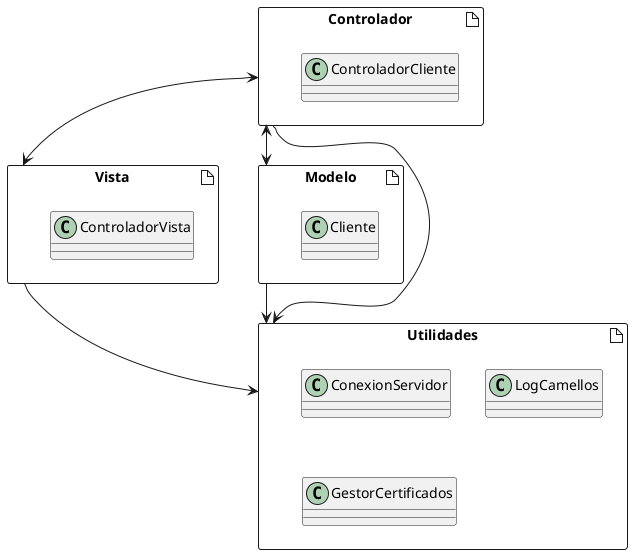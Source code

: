 ```plantuml

@startuml
skinparam componentStyle rectangle
allowmixing




' Componentes
artifact "Vista" as Vista {
   
    class ControladorVista
}

artifact "Modelo" as Modelo {
    class Cliente
    
   

}
artifact "Utilidades" as utilidades {
    class ConexionServidor
    class LogCamellos
    class GestorCertificados
}

artifact "Controlador" as Controlador {
    class ControladorCliente
    
}



Controlador <--> Vista 
Controlador <--> Modelo
Controlador --> utilidades
Vista --> utilidades
Modelo --> utilidades


@enduml